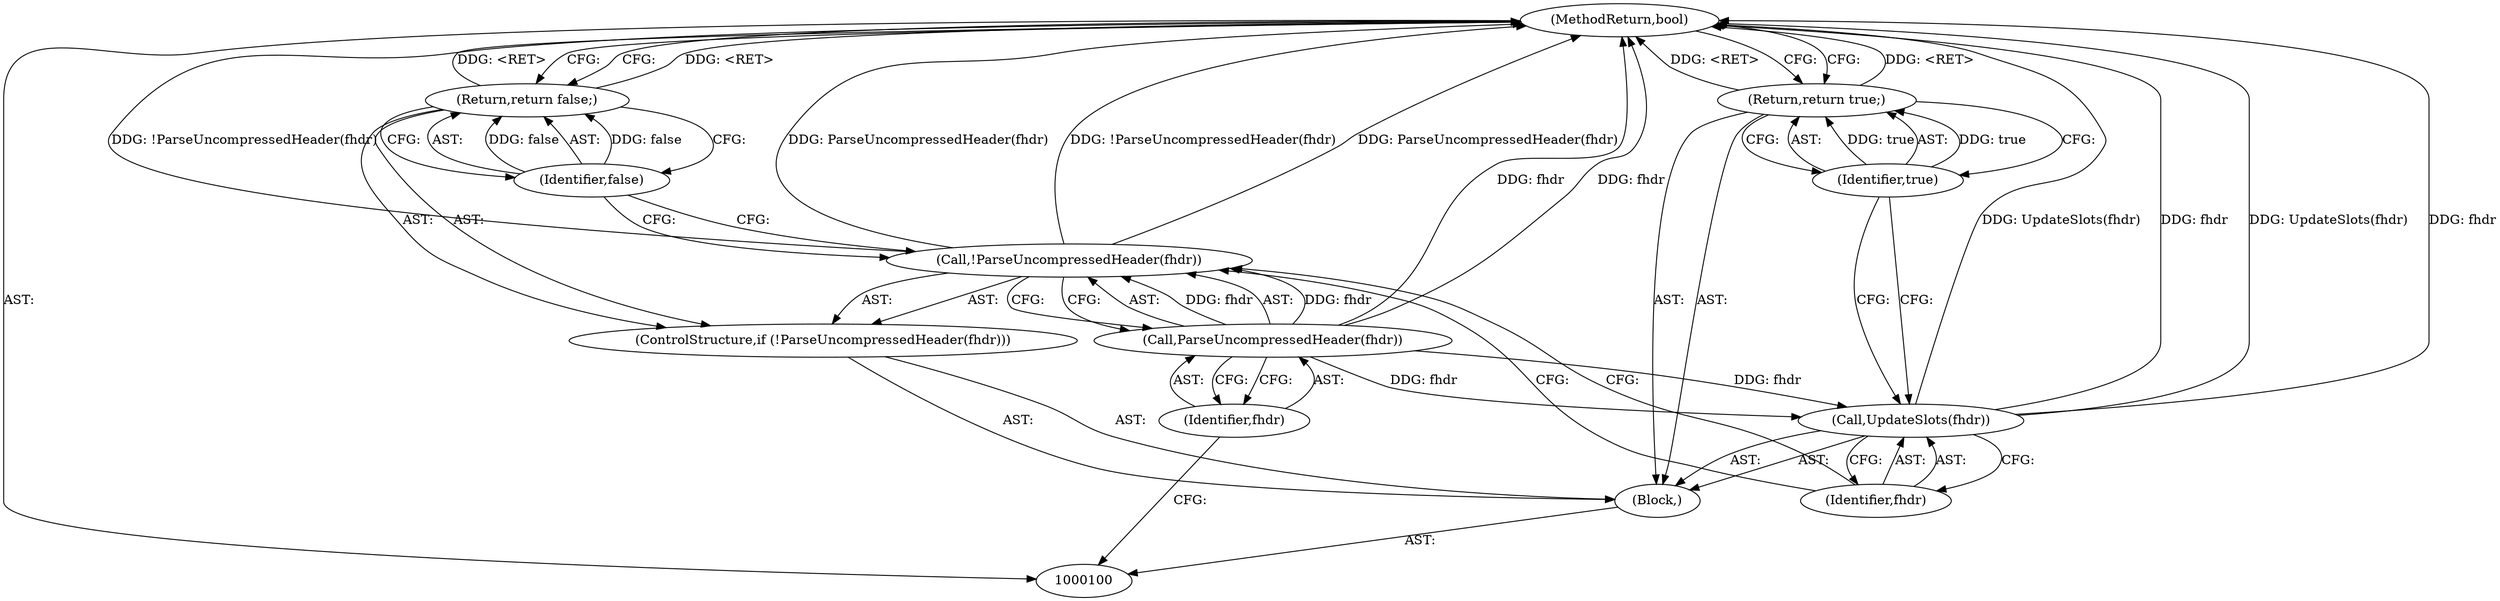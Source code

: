 digraph "0_Chrome_27c68f543e5eba779902447445dfb05ec3f5bf75_14" {
"1000112" [label="(MethodReturn,bool)"];
"1000101" [label="(Block,)"];
"1000102" [label="(ControlStructure,if (!ParseUncompressedHeader(fhdr)))"];
"1000105" [label="(Identifier,fhdr)"];
"1000103" [label="(Call,!ParseUncompressedHeader(fhdr))"];
"1000104" [label="(Call,ParseUncompressedHeader(fhdr))"];
"1000107" [label="(Identifier,false)"];
"1000106" [label="(Return,return false;)"];
"1000109" [label="(Identifier,fhdr)"];
"1000108" [label="(Call,UpdateSlots(fhdr))"];
"1000111" [label="(Identifier,true)"];
"1000110" [label="(Return,return true;)"];
"1000112" -> "1000100"  [label="AST: "];
"1000112" -> "1000106"  [label="CFG: "];
"1000112" -> "1000110"  [label="CFG: "];
"1000108" -> "1000112"  [label="DDG: UpdateSlots(fhdr)"];
"1000108" -> "1000112"  [label="DDG: fhdr"];
"1000103" -> "1000112"  [label="DDG: ParseUncompressedHeader(fhdr)"];
"1000103" -> "1000112"  [label="DDG: !ParseUncompressedHeader(fhdr)"];
"1000104" -> "1000112"  [label="DDG: fhdr"];
"1000106" -> "1000112"  [label="DDG: <RET>"];
"1000110" -> "1000112"  [label="DDG: <RET>"];
"1000101" -> "1000100"  [label="AST: "];
"1000102" -> "1000101"  [label="AST: "];
"1000108" -> "1000101"  [label="AST: "];
"1000110" -> "1000101"  [label="AST: "];
"1000102" -> "1000101"  [label="AST: "];
"1000103" -> "1000102"  [label="AST: "];
"1000106" -> "1000102"  [label="AST: "];
"1000105" -> "1000104"  [label="AST: "];
"1000105" -> "1000100"  [label="CFG: "];
"1000104" -> "1000105"  [label="CFG: "];
"1000103" -> "1000102"  [label="AST: "];
"1000103" -> "1000104"  [label="CFG: "];
"1000104" -> "1000103"  [label="AST: "];
"1000107" -> "1000103"  [label="CFG: "];
"1000109" -> "1000103"  [label="CFG: "];
"1000103" -> "1000112"  [label="DDG: ParseUncompressedHeader(fhdr)"];
"1000103" -> "1000112"  [label="DDG: !ParseUncompressedHeader(fhdr)"];
"1000104" -> "1000103"  [label="DDG: fhdr"];
"1000104" -> "1000103"  [label="AST: "];
"1000104" -> "1000105"  [label="CFG: "];
"1000105" -> "1000104"  [label="AST: "];
"1000103" -> "1000104"  [label="CFG: "];
"1000104" -> "1000112"  [label="DDG: fhdr"];
"1000104" -> "1000103"  [label="DDG: fhdr"];
"1000104" -> "1000108"  [label="DDG: fhdr"];
"1000107" -> "1000106"  [label="AST: "];
"1000107" -> "1000103"  [label="CFG: "];
"1000106" -> "1000107"  [label="CFG: "];
"1000107" -> "1000106"  [label="DDG: false"];
"1000106" -> "1000102"  [label="AST: "];
"1000106" -> "1000107"  [label="CFG: "];
"1000107" -> "1000106"  [label="AST: "];
"1000112" -> "1000106"  [label="CFG: "];
"1000106" -> "1000112"  [label="DDG: <RET>"];
"1000107" -> "1000106"  [label="DDG: false"];
"1000109" -> "1000108"  [label="AST: "];
"1000109" -> "1000103"  [label="CFG: "];
"1000108" -> "1000109"  [label="CFG: "];
"1000108" -> "1000101"  [label="AST: "];
"1000108" -> "1000109"  [label="CFG: "];
"1000109" -> "1000108"  [label="AST: "];
"1000111" -> "1000108"  [label="CFG: "];
"1000108" -> "1000112"  [label="DDG: UpdateSlots(fhdr)"];
"1000108" -> "1000112"  [label="DDG: fhdr"];
"1000104" -> "1000108"  [label="DDG: fhdr"];
"1000111" -> "1000110"  [label="AST: "];
"1000111" -> "1000108"  [label="CFG: "];
"1000110" -> "1000111"  [label="CFG: "];
"1000111" -> "1000110"  [label="DDG: true"];
"1000110" -> "1000101"  [label="AST: "];
"1000110" -> "1000111"  [label="CFG: "];
"1000111" -> "1000110"  [label="AST: "];
"1000112" -> "1000110"  [label="CFG: "];
"1000110" -> "1000112"  [label="DDG: <RET>"];
"1000111" -> "1000110"  [label="DDG: true"];
}
